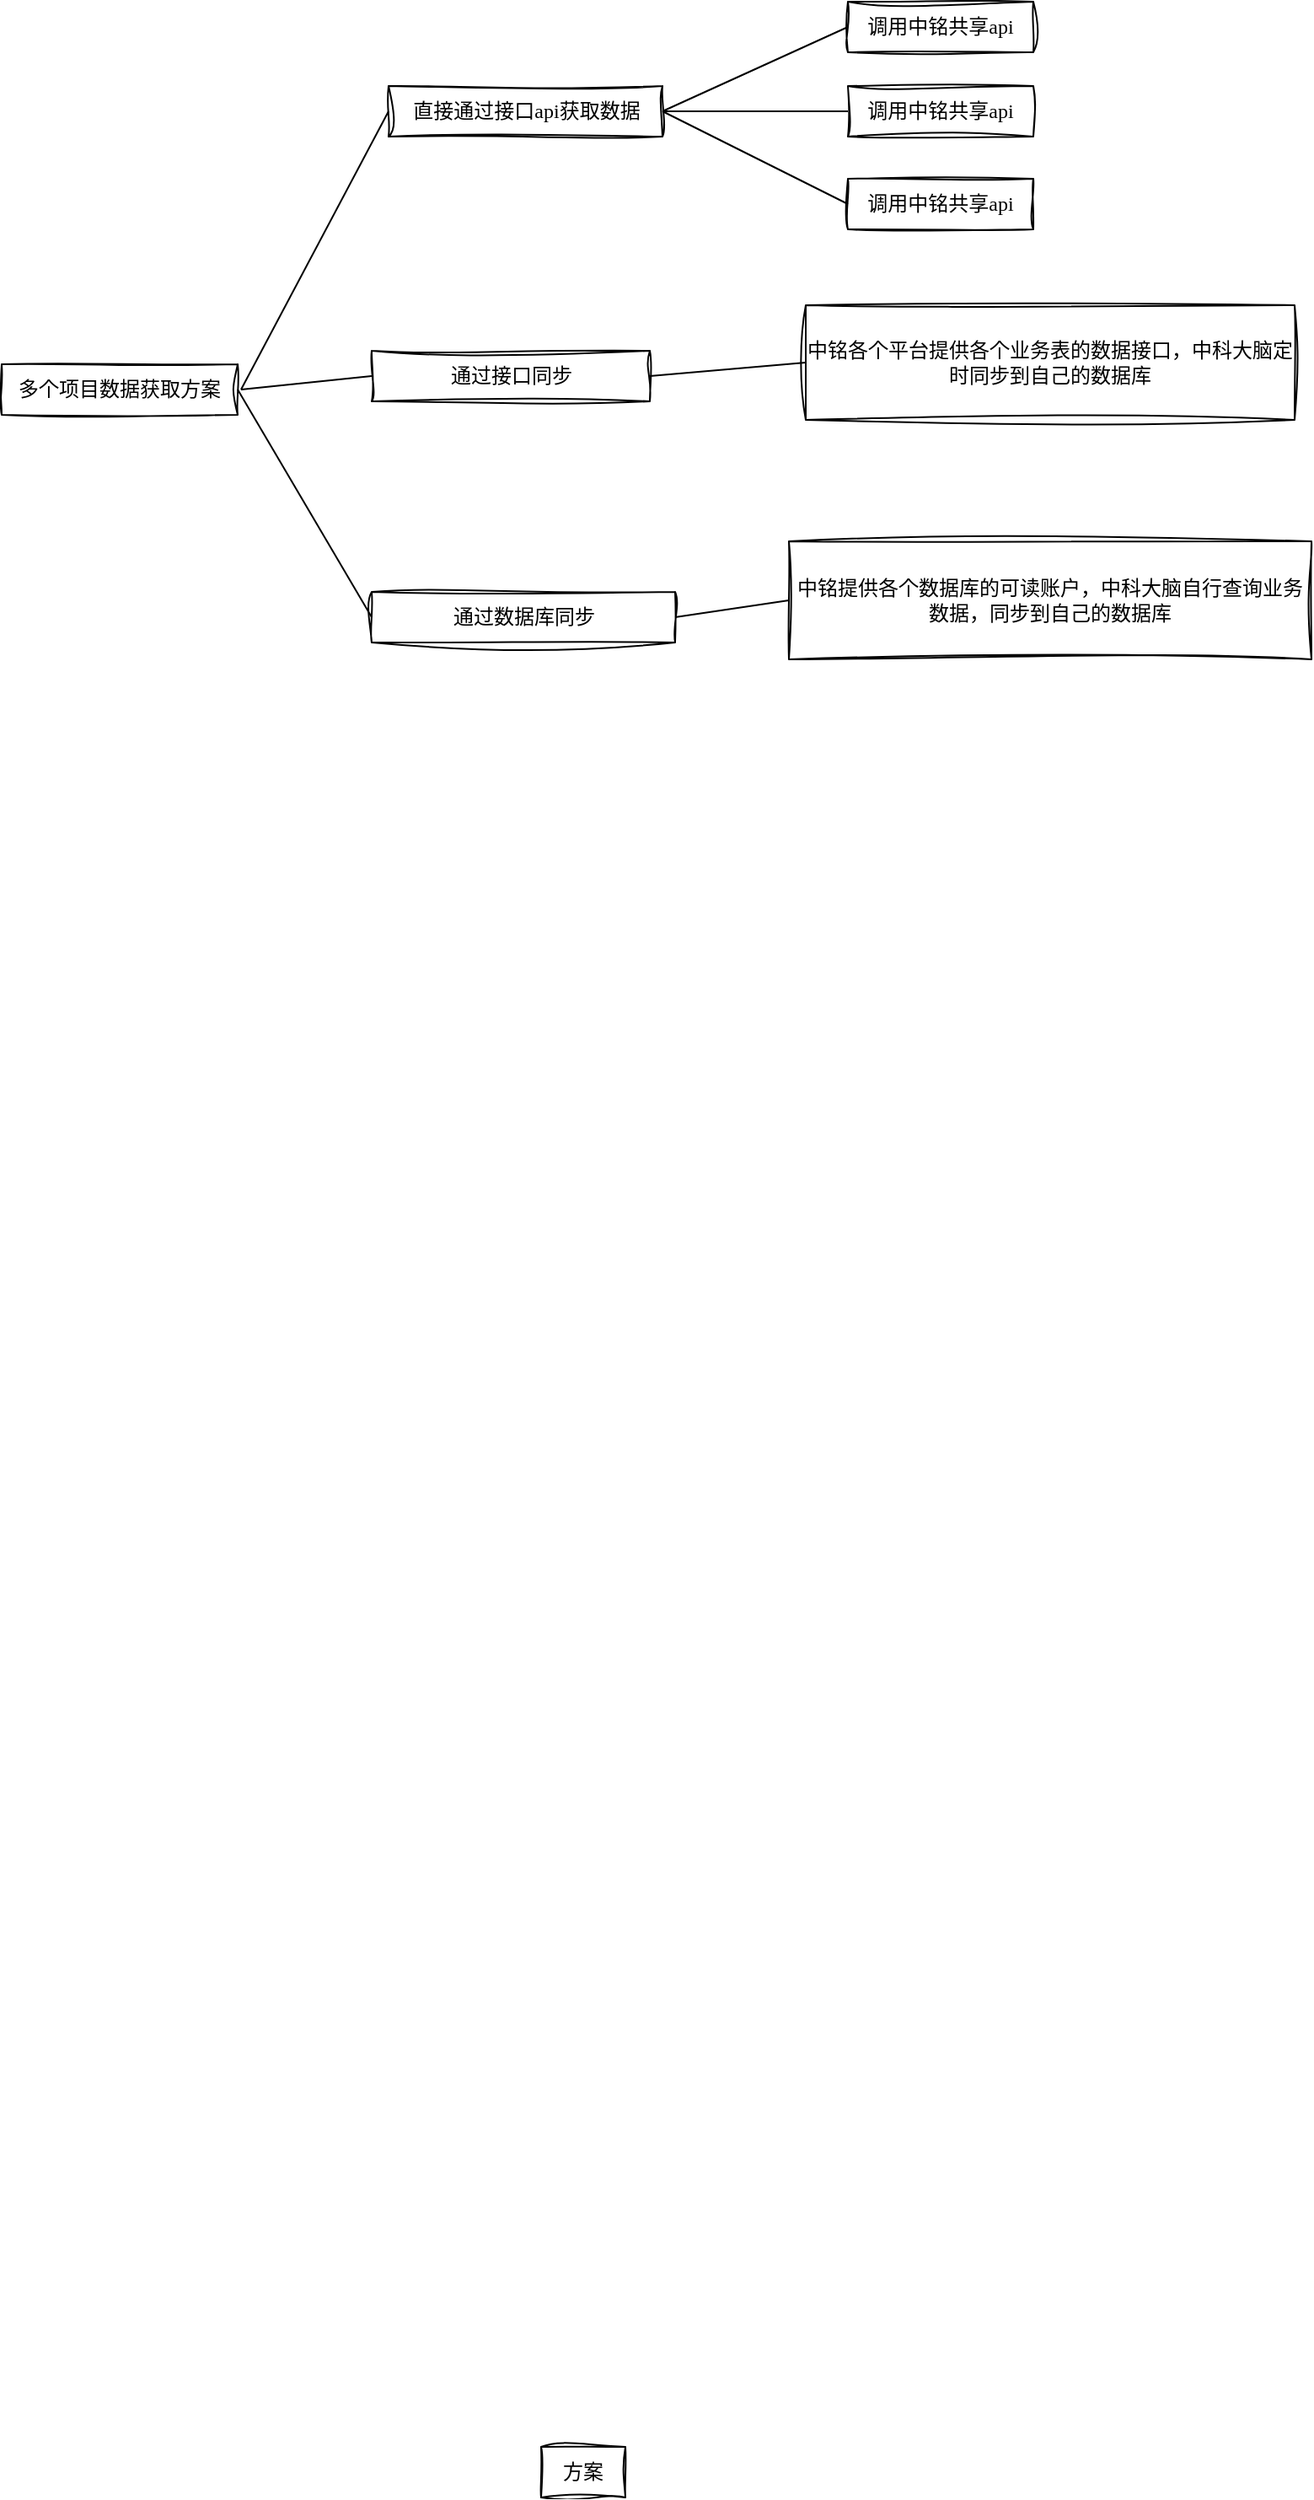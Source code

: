 <mxfile version="20.8.20" type="github">
  <diagram id="QSiF4qfuh3ATqGEt3pHp" name="第 1 页">
    <mxGraphModel dx="1195" dy="695" grid="1" gridSize="10" guides="1" tooltips="1" connect="1" arrows="1" fold="1" page="1" pageScale="1" pageWidth="1169" pageHeight="1654" math="0" shadow="0">
      <root>
        <mxCell id="0" />
        <mxCell id="1" parent="0" />
        <mxCell id="UUypD6RTruIqxPH1p9tB-1" value="多个项目数据获取方案" style="rounded=0;whiteSpace=wrap;html=1;shadow=0;glass=0;fontFamily=Comic Sans MS;labelBackgroundColor=none;disableMultiStroke=0;disableMultiStrokeFill=0;enumerate=0;treeMoving=0;treeFolding=0;cloneable=1;deletable=0;resizeHeight=0;resizeWidth=0;fixedWidth=0;autosize=1;sketch=1;curveFitting=1;jiggle=2;fillStyle=auto;" parent="1" vertex="1">
          <mxGeometry x="130" y="275" width="140" height="30" as="geometry" />
        </mxCell>
        <mxCell id="sIwREANutYd2yujsYQMC-1" value="直接通过接口api获取数据" style="rounded=0;whiteSpace=wrap;html=1;shadow=0;glass=0;fontFamily=Comic Sans MS;labelBackgroundColor=none;disableMultiStroke=0;disableMultiStrokeFill=0;enumerate=0;treeMoving=0;treeFolding=0;cloneable=1;deletable=0;resizeHeight=0;resizeWidth=0;fixedWidth=0;autosize=1;sketch=1;curveFitting=1;jiggle=2;fillStyle=auto;" vertex="1" parent="1">
          <mxGeometry x="359.5" y="110" width="162.5" height="30" as="geometry" />
        </mxCell>
        <mxCell id="sIwREANutYd2yujsYQMC-2" value="方案" style="rounded=0;whiteSpace=wrap;html=1;shadow=0;glass=0;fontFamily=Comic Sans MS;labelBackgroundColor=none;disableMultiStroke=0;disableMultiStrokeFill=0;enumerate=0;treeMoving=0;treeFolding=0;cloneable=1;deletable=0;resizeHeight=0;resizeWidth=0;fixedWidth=0;autosize=1;sketch=1;curveFitting=1;jiggle=2;fillStyle=auto;" vertex="1" parent="1">
          <mxGeometry x="450" y="1510" width="50" height="30" as="geometry" />
        </mxCell>
        <mxCell id="sIwREANutYd2yujsYQMC-4" value="通过接口同步" style="rounded=0;whiteSpace=wrap;html=1;shadow=0;glass=0;fontFamily=Comic Sans MS;labelBackgroundColor=none;disableMultiStroke=0;disableMultiStrokeFill=0;enumerate=0;treeMoving=0;treeFolding=0;cloneable=1;deletable=0;resizeHeight=0;resizeWidth=0;fixedWidth=0;autosize=1;sketch=1;curveFitting=1;jiggle=2;fillStyle=auto;" vertex="1" parent="1">
          <mxGeometry x="349.5" y="267" width="165" height="30" as="geometry" />
        </mxCell>
        <mxCell id="sIwREANutYd2yujsYQMC-5" value="通过数据库同步" style="rounded=0;whiteSpace=wrap;html=1;shadow=0;glass=0;fontFamily=Comic Sans MS;labelBackgroundColor=none;disableMultiStroke=0;disableMultiStrokeFill=0;enumerate=0;treeMoving=0;treeFolding=0;cloneable=1;deletable=0;resizeHeight=0;resizeWidth=0;fixedWidth=0;autosize=1;sketch=1;curveFitting=1;jiggle=2;fillStyle=auto;" vertex="1" parent="1">
          <mxGeometry x="349.5" y="410" width="180" height="30" as="geometry" />
        </mxCell>
        <mxCell id="sIwREANutYd2yujsYQMC-6" value="调用中铭共享api" style="rounded=0;whiteSpace=wrap;html=1;shadow=0;glass=0;fontFamily=Comic Sans MS;labelBackgroundColor=none;disableMultiStroke=0;disableMultiStrokeFill=0;enumerate=0;treeMoving=0;treeFolding=0;cloneable=1;deletable=0;resizeHeight=0;resizeWidth=0;fixedWidth=0;autosize=1;sketch=1;curveFitting=1;jiggle=2;fillStyle=auto;" vertex="1" parent="1">
          <mxGeometry x="632" y="60" width="110" height="30" as="geometry" />
        </mxCell>
        <mxCell id="sIwREANutYd2yujsYQMC-7" value="调用中铭共享api" style="rounded=0;whiteSpace=wrap;html=1;shadow=0;glass=0;fontFamily=Comic Sans MS;labelBackgroundColor=none;disableMultiStroke=0;disableMultiStrokeFill=0;enumerate=0;treeMoving=0;treeFolding=0;cloneable=1;deletable=0;resizeHeight=0;resizeWidth=0;fixedWidth=0;autosize=1;sketch=1;curveFitting=1;jiggle=2;fillStyle=auto;" vertex="1" parent="1">
          <mxGeometry x="632" y="110" width="110" height="30" as="geometry" />
        </mxCell>
        <mxCell id="sIwREANutYd2yujsYQMC-8" value="调用中铭共享api" style="rounded=0;whiteSpace=wrap;html=1;shadow=0;glass=0;fontFamily=Comic Sans MS;labelBackgroundColor=none;disableMultiStroke=0;disableMultiStrokeFill=0;enumerate=0;treeMoving=0;treeFolding=0;cloneable=1;deletable=0;resizeHeight=0;resizeWidth=0;fixedWidth=0;autosize=1;sketch=1;curveFitting=1;jiggle=2;fillStyle=auto;" vertex="1" parent="1">
          <mxGeometry x="632" y="165" width="110" height="30" as="geometry" />
        </mxCell>
        <mxCell id="sIwREANutYd2yujsYQMC-9" value="中铭各个平台提供各个业务表的数据接口，中科大脑定时同步到自己的数据库" style="rounded=0;whiteSpace=wrap;html=1;shadow=0;glass=0;fontFamily=Comic Sans MS;labelBackgroundColor=none;disableMultiStroke=0;disableMultiStrokeFill=0;enumerate=0;treeMoving=0;treeFolding=0;cloneable=1;deletable=0;resizeHeight=0;resizeWidth=0;fixedWidth=0;autosize=1;sketch=1;curveFitting=1;jiggle=2;fillStyle=auto;" vertex="1" parent="1">
          <mxGeometry x="607" y="240" width="290" height="68" as="geometry" />
        </mxCell>
        <mxCell id="sIwREANutYd2yujsYQMC-10" value="中铭提供各个数据库的可读账户，中科大脑自行查询业务数据，同步到自己的数据库" style="rounded=0;whiteSpace=wrap;html=1;shadow=0;glass=0;fontFamily=Comic Sans MS;labelBackgroundColor=none;disableMultiStroke=0;disableMultiStrokeFill=0;enumerate=0;treeMoving=0;treeFolding=0;cloneable=1;deletable=0;resizeHeight=0;resizeWidth=0;fixedWidth=0;autosize=1;sketch=1;curveFitting=1;jiggle=2;fillStyle=auto;" vertex="1" parent="1">
          <mxGeometry x="597" y="380" width="310" height="70" as="geometry" />
        </mxCell>
        <mxCell id="sIwREANutYd2yujsYQMC-11" value="" style="endArrow=none;html=1;rounded=0;entryX=0;entryY=0.5;entryDx=0;entryDy=0;" edge="1" parent="1" target="sIwREANutYd2yujsYQMC-1">
          <mxGeometry width="50" height="50" relative="1" as="geometry">
            <mxPoint x="272" y="290" as="sourcePoint" />
            <mxPoint x="322" y="240" as="targetPoint" />
          </mxGeometry>
        </mxCell>
        <mxCell id="sIwREANutYd2yujsYQMC-12" value="" style="endArrow=none;html=1;rounded=0;entryX=0;entryY=0.5;entryDx=0;entryDy=0;" edge="1" parent="1" target="sIwREANutYd2yujsYQMC-4">
          <mxGeometry width="50" height="50" relative="1" as="geometry">
            <mxPoint x="272" y="290" as="sourcePoint" />
            <mxPoint x="322" y="240" as="targetPoint" />
          </mxGeometry>
        </mxCell>
        <mxCell id="sIwREANutYd2yujsYQMC-17" value="" style="endArrow=none;html=1;rounded=0;exitX=1;exitY=0.5;exitDx=0;exitDy=0;entryX=0;entryY=0.5;entryDx=0;entryDy=0;" edge="1" parent="1" source="UUypD6RTruIqxPH1p9tB-1" target="sIwREANutYd2yujsYQMC-5">
          <mxGeometry width="50" height="50" relative="1" as="geometry">
            <mxPoint x="292" y="400" as="sourcePoint" />
            <mxPoint x="342" y="350" as="targetPoint" />
          </mxGeometry>
        </mxCell>
        <mxCell id="sIwREANutYd2yujsYQMC-18" value="" style="endArrow=none;html=1;rounded=0;entryX=0;entryY=0.5;entryDx=0;entryDy=0;exitX=1;exitY=0.5;exitDx=0;exitDy=0;" edge="1" parent="1" source="sIwREANutYd2yujsYQMC-1" target="sIwREANutYd2yujsYQMC-6">
          <mxGeometry width="50" height="50" relative="1" as="geometry">
            <mxPoint x="522" y="130" as="sourcePoint" />
            <mxPoint x="572" y="80" as="targetPoint" />
          </mxGeometry>
        </mxCell>
        <mxCell id="sIwREANutYd2yujsYQMC-19" value="" style="endArrow=none;html=1;rounded=0;entryX=0;entryY=0.5;entryDx=0;entryDy=0;exitX=1;exitY=0.5;exitDx=0;exitDy=0;" edge="1" parent="1" source="sIwREANutYd2yujsYQMC-1" target="sIwREANutYd2yujsYQMC-7">
          <mxGeometry width="50" height="50" relative="1" as="geometry">
            <mxPoint x="532" y="135" as="sourcePoint" />
            <mxPoint x="642" y="85" as="targetPoint" />
          </mxGeometry>
        </mxCell>
        <mxCell id="sIwREANutYd2yujsYQMC-20" value="" style="endArrow=none;html=1;rounded=0;exitX=1;exitY=0.5;exitDx=0;exitDy=0;entryX=0;entryY=0.5;entryDx=0;entryDy=0;" edge="1" parent="1" source="sIwREANutYd2yujsYQMC-1" target="sIwREANutYd2yujsYQMC-8">
          <mxGeometry width="50" height="50" relative="1" as="geometry">
            <mxPoint x="552" y="200" as="sourcePoint" />
            <mxPoint x="602" y="150" as="targetPoint" />
          </mxGeometry>
        </mxCell>
        <mxCell id="sIwREANutYd2yujsYQMC-21" value="" style="endArrow=none;html=1;rounded=0;exitX=1;exitY=0.5;exitDx=0;exitDy=0;entryX=0;entryY=0.5;entryDx=0;entryDy=0;" edge="1" parent="1" source="sIwREANutYd2yujsYQMC-4" target="sIwREANutYd2yujsYQMC-9">
          <mxGeometry width="50" height="50" relative="1" as="geometry">
            <mxPoint x="482" y="240" as="sourcePoint" />
            <mxPoint x="532" y="190" as="targetPoint" />
          </mxGeometry>
        </mxCell>
        <mxCell id="sIwREANutYd2yujsYQMC-22" value="" style="endArrow=none;html=1;rounded=0;exitX=1;exitY=0.5;exitDx=0;exitDy=0;entryX=0;entryY=0.5;entryDx=0;entryDy=0;" edge="1" parent="1" source="sIwREANutYd2yujsYQMC-5" target="sIwREANutYd2yujsYQMC-10">
          <mxGeometry width="50" height="50" relative="1" as="geometry">
            <mxPoint x="542" y="540" as="sourcePoint" />
            <mxPoint x="592" y="490" as="targetPoint" />
          </mxGeometry>
        </mxCell>
      </root>
    </mxGraphModel>
  </diagram>
</mxfile>
